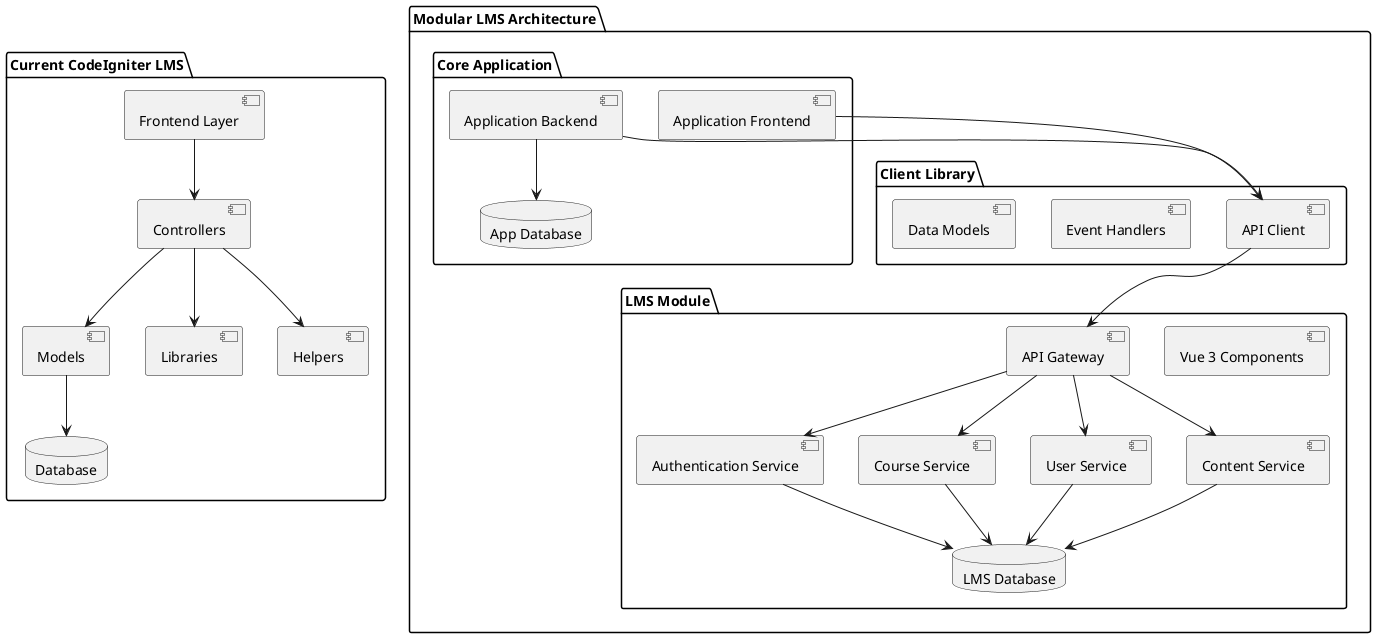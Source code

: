 @startuml System Architecture Overview

' Current Architecture
package "Current CodeIgniter LMS" {
    [Frontend Layer] as FE
    [Controllers] as CTRL
    [Models] as MDL
    [Libraries] as LIB
    [Helpers] as HLP
    database "Database" as DB
    
    FE --> CTRL
    CTRL --> MDL
    CTRL --> LIB
    CTRL --> HLP
    MDL --> DB
}

' Proposed Modular Architecture
package "Modular LMS Architecture" {
    package "Core Application" {
        [Application Frontend] as APP_FE
        [Application Backend] as APP_BE
        database "App Database" as APP_DB
    }
    
    package "LMS Module" {
        [Vue 3 Components] as VUE3
        [API Gateway] as API
        [Authentication Service] as AUTH
        [Course Service] as COURSE
        [User Service] as USER
        [Content Service] as CONTENT
        database "LMS Database" as LMS_DB
    }
    
    package "Client Library" {
        [API Client] as CLIENT
        [Event Handlers] as EVENTS
        [Data Models] as MODELS
    }
    
    ' Connections
    APP_FE --> CLIENT
    CLIENT --> API
    API --> AUTH
    API --> COURSE
    API --> USER
    API --> CONTENT
    
    AUTH --> LMS_DB
    COURSE --> LMS_DB
    USER --> LMS_DB
    CONTENT --> LMS_DB
    
    APP_BE --> CLIENT
    APP_BE --> APP_DB
}

@enduml 